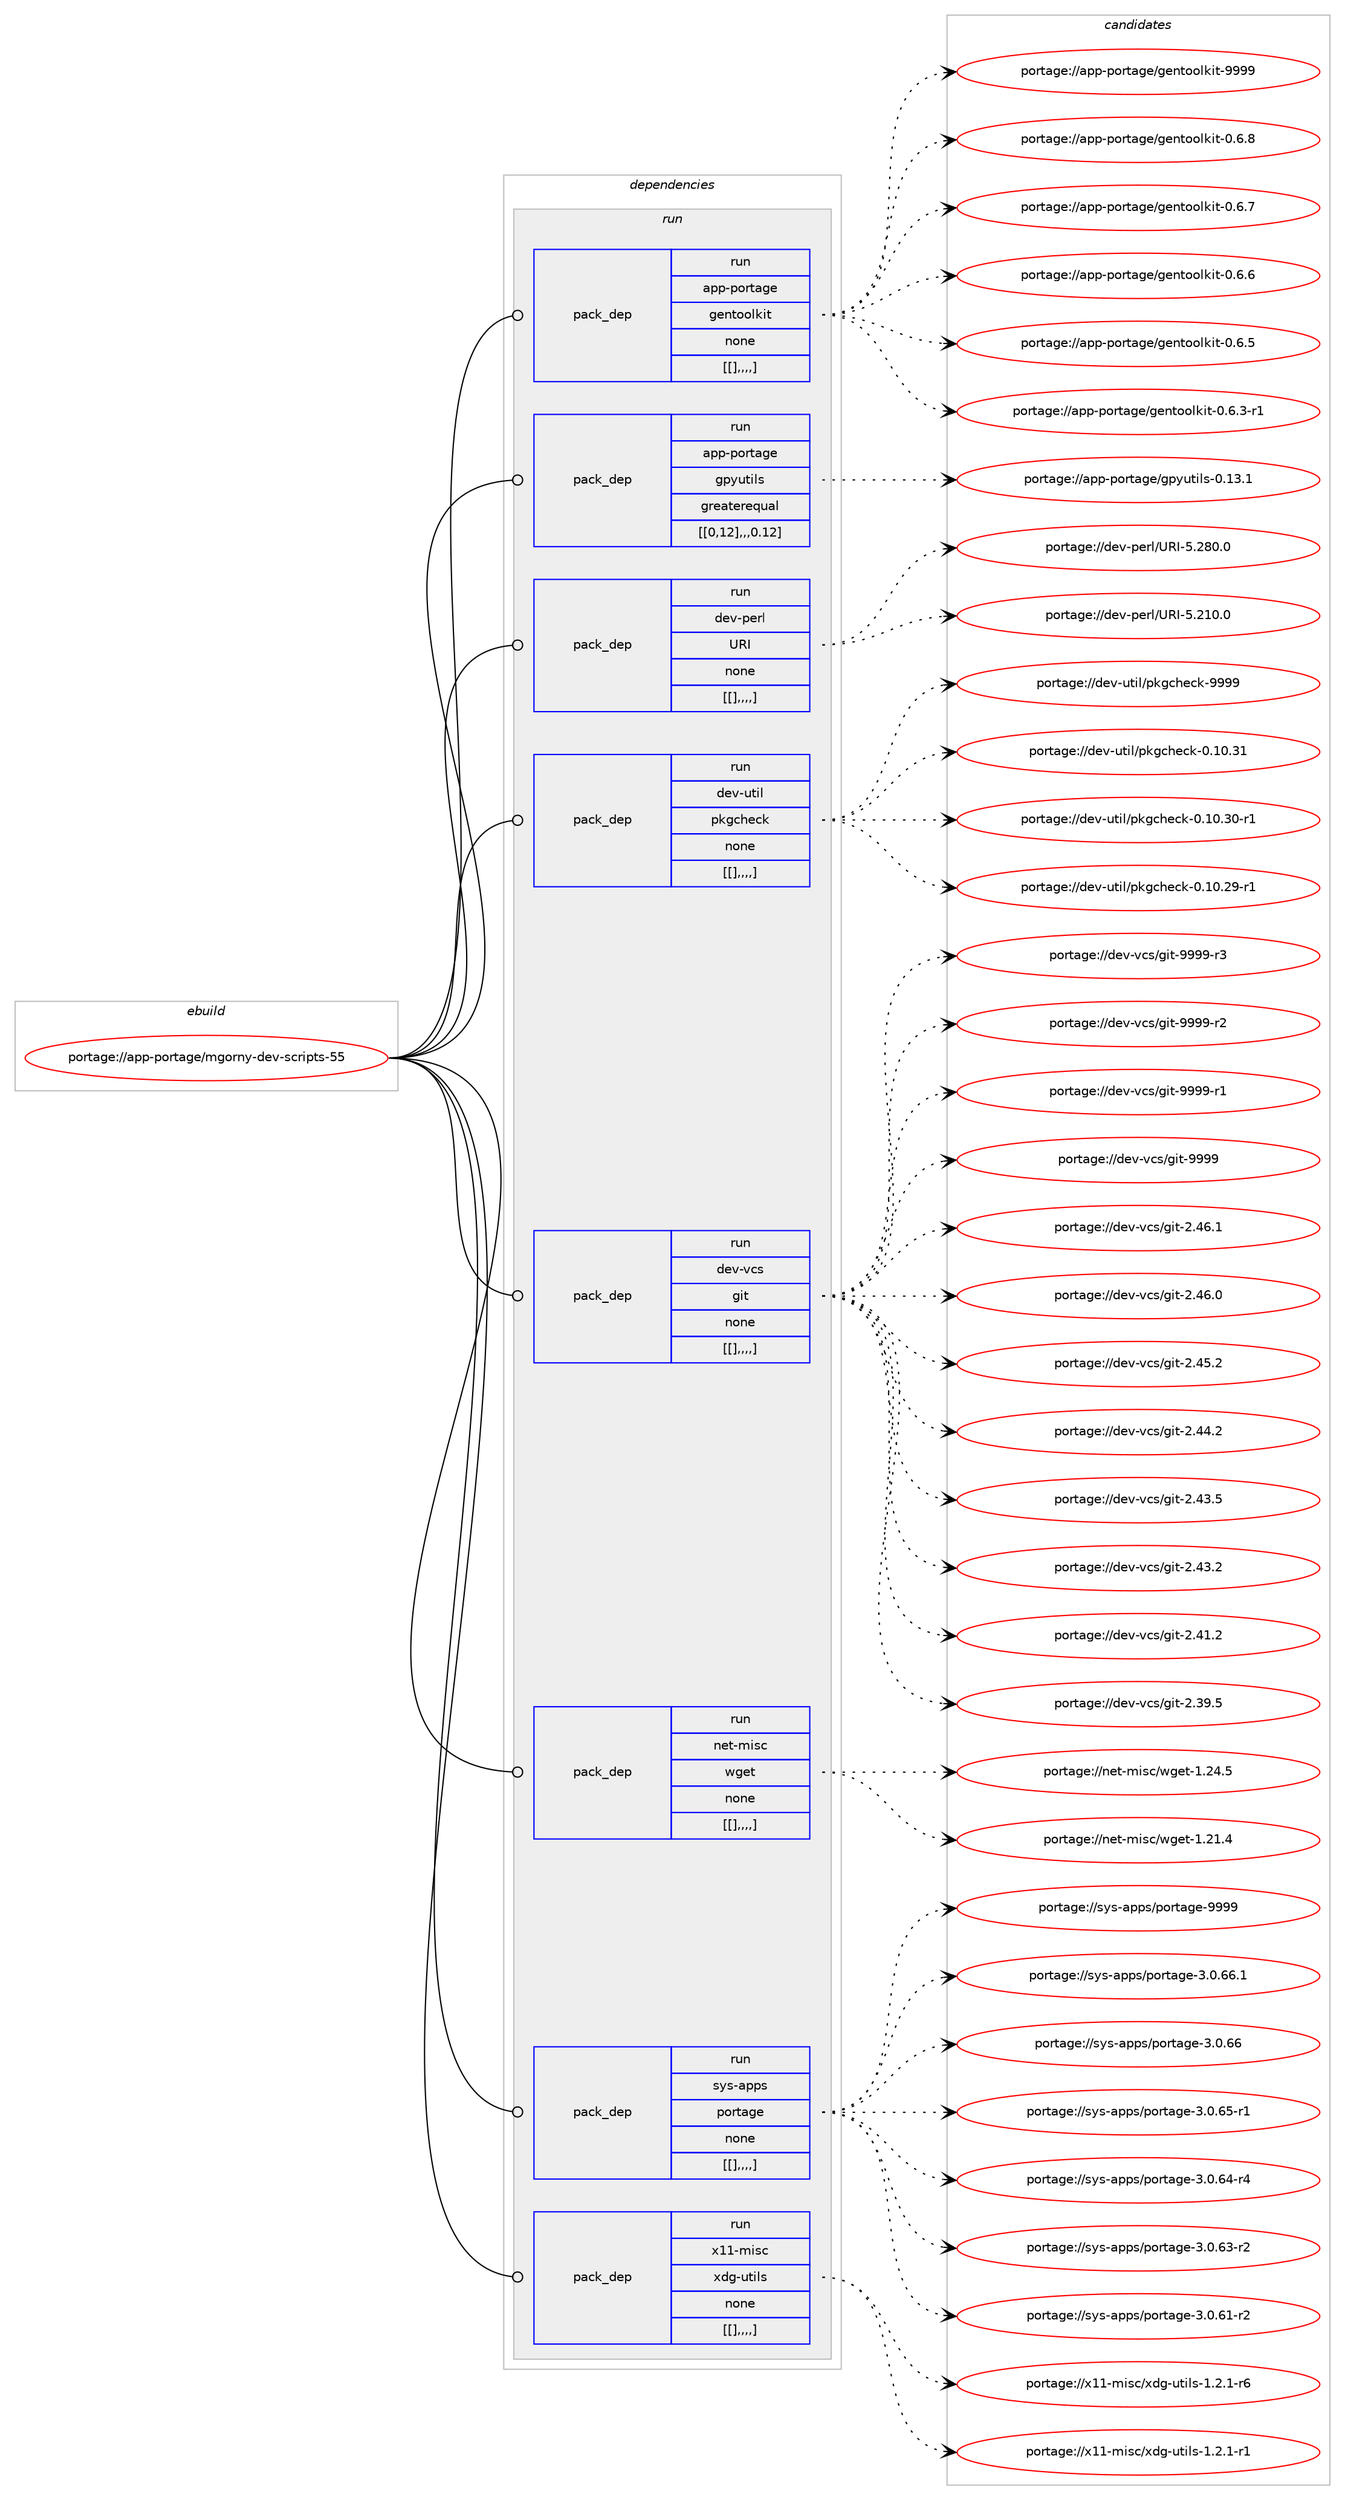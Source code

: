 digraph prolog {

# *************
# Graph options
# *************

newrank=true;
concentrate=true;
compound=true;
graph [rankdir=LR,fontname=Helvetica,fontsize=10,ranksep=1.5];#, ranksep=2.5, nodesep=0.2];
edge  [arrowhead=vee];
node  [fontname=Helvetica,fontsize=10];

# **********
# The ebuild
# **********

subgraph cluster_leftcol {
color=gray;
label=<<i>ebuild</i>>;
id [label="portage://app-portage/mgorny-dev-scripts-55", color=red, width=4, href="../app-portage/mgorny-dev-scripts-55.svg"];
}

# ****************
# The dependencies
# ****************

subgraph cluster_midcol {
color=gray;
label=<<i>dependencies</i>>;
subgraph cluster_compile {
fillcolor="#eeeeee";
style=filled;
label=<<i>compile</i>>;
}
subgraph cluster_compileandrun {
fillcolor="#eeeeee";
style=filled;
label=<<i>compile and run</i>>;
}
subgraph cluster_run {
fillcolor="#eeeeee";
style=filled;
label=<<i>run</i>>;
subgraph pack36551 {
dependency51488 [label=<<TABLE BORDER="0" CELLBORDER="1" CELLSPACING="0" CELLPADDING="4" WIDTH="220"><TR><TD ROWSPAN="6" CELLPADDING="30">pack_dep</TD></TR><TR><TD WIDTH="110">run</TD></TR><TR><TD>app-portage</TD></TR><TR><TD>gentoolkit</TD></TR><TR><TD>none</TD></TR><TR><TD>[[],,,,]</TD></TR></TABLE>>, shape=none, color=blue];
}
id:e -> dependency51488:w [weight=20,style="solid",arrowhead="odot"];
subgraph pack36552 {
dependency51489 [label=<<TABLE BORDER="0" CELLBORDER="1" CELLSPACING="0" CELLPADDING="4" WIDTH="220"><TR><TD ROWSPAN="6" CELLPADDING="30">pack_dep</TD></TR><TR><TD WIDTH="110">run</TD></TR><TR><TD>app-portage</TD></TR><TR><TD>gpyutils</TD></TR><TR><TD>greaterequal</TD></TR><TR><TD>[[0,12],,,0.12]</TD></TR></TABLE>>, shape=none, color=blue];
}
id:e -> dependency51489:w [weight=20,style="solid",arrowhead="odot"];
subgraph pack36553 {
dependency51490 [label=<<TABLE BORDER="0" CELLBORDER="1" CELLSPACING="0" CELLPADDING="4" WIDTH="220"><TR><TD ROWSPAN="6" CELLPADDING="30">pack_dep</TD></TR><TR><TD WIDTH="110">run</TD></TR><TR><TD>dev-perl</TD></TR><TR><TD>URI</TD></TR><TR><TD>none</TD></TR><TR><TD>[[],,,,]</TD></TR></TABLE>>, shape=none, color=blue];
}
id:e -> dependency51490:w [weight=20,style="solid",arrowhead="odot"];
subgraph pack36554 {
dependency51491 [label=<<TABLE BORDER="0" CELLBORDER="1" CELLSPACING="0" CELLPADDING="4" WIDTH="220"><TR><TD ROWSPAN="6" CELLPADDING="30">pack_dep</TD></TR><TR><TD WIDTH="110">run</TD></TR><TR><TD>dev-util</TD></TR><TR><TD>pkgcheck</TD></TR><TR><TD>none</TD></TR><TR><TD>[[],,,,]</TD></TR></TABLE>>, shape=none, color=blue];
}
id:e -> dependency51491:w [weight=20,style="solid",arrowhead="odot"];
subgraph pack36555 {
dependency51492 [label=<<TABLE BORDER="0" CELLBORDER="1" CELLSPACING="0" CELLPADDING="4" WIDTH="220"><TR><TD ROWSPAN="6" CELLPADDING="30">pack_dep</TD></TR><TR><TD WIDTH="110">run</TD></TR><TR><TD>dev-vcs</TD></TR><TR><TD>git</TD></TR><TR><TD>none</TD></TR><TR><TD>[[],,,,]</TD></TR></TABLE>>, shape=none, color=blue];
}
id:e -> dependency51492:w [weight=20,style="solid",arrowhead="odot"];
subgraph pack36556 {
dependency51493 [label=<<TABLE BORDER="0" CELLBORDER="1" CELLSPACING="0" CELLPADDING="4" WIDTH="220"><TR><TD ROWSPAN="6" CELLPADDING="30">pack_dep</TD></TR><TR><TD WIDTH="110">run</TD></TR><TR><TD>net-misc</TD></TR><TR><TD>wget</TD></TR><TR><TD>none</TD></TR><TR><TD>[[],,,,]</TD></TR></TABLE>>, shape=none, color=blue];
}
id:e -> dependency51493:w [weight=20,style="solid",arrowhead="odot"];
subgraph pack36557 {
dependency51494 [label=<<TABLE BORDER="0" CELLBORDER="1" CELLSPACING="0" CELLPADDING="4" WIDTH="220"><TR><TD ROWSPAN="6" CELLPADDING="30">pack_dep</TD></TR><TR><TD WIDTH="110">run</TD></TR><TR><TD>sys-apps</TD></TR><TR><TD>portage</TD></TR><TR><TD>none</TD></TR><TR><TD>[[],,,,]</TD></TR></TABLE>>, shape=none, color=blue];
}
id:e -> dependency51494:w [weight=20,style="solid",arrowhead="odot"];
subgraph pack36558 {
dependency51495 [label=<<TABLE BORDER="0" CELLBORDER="1" CELLSPACING="0" CELLPADDING="4" WIDTH="220"><TR><TD ROWSPAN="6" CELLPADDING="30">pack_dep</TD></TR><TR><TD WIDTH="110">run</TD></TR><TR><TD>x11-misc</TD></TR><TR><TD>xdg-utils</TD></TR><TR><TD>none</TD></TR><TR><TD>[[],,,,]</TD></TR></TABLE>>, shape=none, color=blue];
}
id:e -> dependency51495:w [weight=20,style="solid",arrowhead="odot"];
}
}

# **************
# The candidates
# **************

subgraph cluster_choices {
rank=same;
color=gray;
label=<<i>candidates</i>>;

subgraph choice36551 {
color=black;
nodesep=1;
choice971121124511211111411697103101471031011101161111111081071051164557575757 [label="portage://app-portage/gentoolkit-9999", color=red, width=4,href="../app-portage/gentoolkit-9999.svg"];
choice97112112451121111141169710310147103101110116111111108107105116454846544656 [label="portage://app-portage/gentoolkit-0.6.8", color=red, width=4,href="../app-portage/gentoolkit-0.6.8.svg"];
choice97112112451121111141169710310147103101110116111111108107105116454846544655 [label="portage://app-portage/gentoolkit-0.6.7", color=red, width=4,href="../app-portage/gentoolkit-0.6.7.svg"];
choice97112112451121111141169710310147103101110116111111108107105116454846544654 [label="portage://app-portage/gentoolkit-0.6.6", color=red, width=4,href="../app-portage/gentoolkit-0.6.6.svg"];
choice97112112451121111141169710310147103101110116111111108107105116454846544653 [label="portage://app-portage/gentoolkit-0.6.5", color=red, width=4,href="../app-portage/gentoolkit-0.6.5.svg"];
choice971121124511211111411697103101471031011101161111111081071051164548465446514511449 [label="portage://app-portage/gentoolkit-0.6.3-r1", color=red, width=4,href="../app-portage/gentoolkit-0.6.3-r1.svg"];
dependency51488:e -> choice971121124511211111411697103101471031011101161111111081071051164557575757:w [style=dotted,weight="100"];
dependency51488:e -> choice97112112451121111141169710310147103101110116111111108107105116454846544656:w [style=dotted,weight="100"];
dependency51488:e -> choice97112112451121111141169710310147103101110116111111108107105116454846544655:w [style=dotted,weight="100"];
dependency51488:e -> choice97112112451121111141169710310147103101110116111111108107105116454846544654:w [style=dotted,weight="100"];
dependency51488:e -> choice97112112451121111141169710310147103101110116111111108107105116454846544653:w [style=dotted,weight="100"];
dependency51488:e -> choice971121124511211111411697103101471031011101161111111081071051164548465446514511449:w [style=dotted,weight="100"];
}
subgraph choice36552 {
color=black;
nodesep=1;
choice9711211245112111114116971031014710311212111711610510811545484649514649 [label="portage://app-portage/gpyutils-0.13.1", color=red, width=4,href="../app-portage/gpyutils-0.13.1.svg"];
dependency51489:e -> choice9711211245112111114116971031014710311212111711610510811545484649514649:w [style=dotted,weight="100"];
}
subgraph choice36553 {
color=black;
nodesep=1;
choice10010111845112101114108478582734553465056484648 [label="portage://dev-perl/URI-5.280.0", color=red, width=4,href="../dev-perl/URI-5.280.0.svg"];
choice10010111845112101114108478582734553465049484648 [label="portage://dev-perl/URI-5.210.0", color=red, width=4,href="../dev-perl/URI-5.210.0.svg"];
dependency51490:e -> choice10010111845112101114108478582734553465056484648:w [style=dotted,weight="100"];
dependency51490:e -> choice10010111845112101114108478582734553465049484648:w [style=dotted,weight="100"];
}
subgraph choice36554 {
color=black;
nodesep=1;
choice100101118451171161051084711210710399104101991074557575757 [label="portage://dev-util/pkgcheck-9999", color=red, width=4,href="../dev-util/pkgcheck-9999.svg"];
choice100101118451171161051084711210710399104101991074548464948465149 [label="portage://dev-util/pkgcheck-0.10.31", color=red, width=4,href="../dev-util/pkgcheck-0.10.31.svg"];
choice1001011184511711610510847112107103991041019910745484649484651484511449 [label="portage://dev-util/pkgcheck-0.10.30-r1", color=red, width=4,href="../dev-util/pkgcheck-0.10.30-r1.svg"];
choice1001011184511711610510847112107103991041019910745484649484650574511449 [label="portage://dev-util/pkgcheck-0.10.29-r1", color=red, width=4,href="../dev-util/pkgcheck-0.10.29-r1.svg"];
dependency51491:e -> choice100101118451171161051084711210710399104101991074557575757:w [style=dotted,weight="100"];
dependency51491:e -> choice100101118451171161051084711210710399104101991074548464948465149:w [style=dotted,weight="100"];
dependency51491:e -> choice1001011184511711610510847112107103991041019910745484649484651484511449:w [style=dotted,weight="100"];
dependency51491:e -> choice1001011184511711610510847112107103991041019910745484649484650574511449:w [style=dotted,weight="100"];
}
subgraph choice36555 {
color=black;
nodesep=1;
choice10010111845118991154710310511645575757574511451 [label="portage://dev-vcs/git-9999-r3", color=red, width=4,href="../dev-vcs/git-9999-r3.svg"];
choice10010111845118991154710310511645575757574511450 [label="portage://dev-vcs/git-9999-r2", color=red, width=4,href="../dev-vcs/git-9999-r2.svg"];
choice10010111845118991154710310511645575757574511449 [label="portage://dev-vcs/git-9999-r1", color=red, width=4,href="../dev-vcs/git-9999-r1.svg"];
choice1001011184511899115471031051164557575757 [label="portage://dev-vcs/git-9999", color=red, width=4,href="../dev-vcs/git-9999.svg"];
choice10010111845118991154710310511645504652544649 [label="portage://dev-vcs/git-2.46.1", color=red, width=4,href="../dev-vcs/git-2.46.1.svg"];
choice10010111845118991154710310511645504652544648 [label="portage://dev-vcs/git-2.46.0", color=red, width=4,href="../dev-vcs/git-2.46.0.svg"];
choice10010111845118991154710310511645504652534650 [label="portage://dev-vcs/git-2.45.2", color=red, width=4,href="../dev-vcs/git-2.45.2.svg"];
choice10010111845118991154710310511645504652524650 [label="portage://dev-vcs/git-2.44.2", color=red, width=4,href="../dev-vcs/git-2.44.2.svg"];
choice10010111845118991154710310511645504652514653 [label="portage://dev-vcs/git-2.43.5", color=red, width=4,href="../dev-vcs/git-2.43.5.svg"];
choice10010111845118991154710310511645504652514650 [label="portage://dev-vcs/git-2.43.2", color=red, width=4,href="../dev-vcs/git-2.43.2.svg"];
choice10010111845118991154710310511645504652494650 [label="portage://dev-vcs/git-2.41.2", color=red, width=4,href="../dev-vcs/git-2.41.2.svg"];
choice10010111845118991154710310511645504651574653 [label="portage://dev-vcs/git-2.39.5", color=red, width=4,href="../dev-vcs/git-2.39.5.svg"];
dependency51492:e -> choice10010111845118991154710310511645575757574511451:w [style=dotted,weight="100"];
dependency51492:e -> choice10010111845118991154710310511645575757574511450:w [style=dotted,weight="100"];
dependency51492:e -> choice10010111845118991154710310511645575757574511449:w [style=dotted,weight="100"];
dependency51492:e -> choice1001011184511899115471031051164557575757:w [style=dotted,weight="100"];
dependency51492:e -> choice10010111845118991154710310511645504652544649:w [style=dotted,weight="100"];
dependency51492:e -> choice10010111845118991154710310511645504652544648:w [style=dotted,weight="100"];
dependency51492:e -> choice10010111845118991154710310511645504652534650:w [style=dotted,weight="100"];
dependency51492:e -> choice10010111845118991154710310511645504652524650:w [style=dotted,weight="100"];
dependency51492:e -> choice10010111845118991154710310511645504652514653:w [style=dotted,weight="100"];
dependency51492:e -> choice10010111845118991154710310511645504652514650:w [style=dotted,weight="100"];
dependency51492:e -> choice10010111845118991154710310511645504652494650:w [style=dotted,weight="100"];
dependency51492:e -> choice10010111845118991154710310511645504651574653:w [style=dotted,weight="100"];
}
subgraph choice36556 {
color=black;
nodesep=1;
choice11010111645109105115994711910310111645494650524653 [label="portage://net-misc/wget-1.24.5", color=red, width=4,href="../net-misc/wget-1.24.5.svg"];
choice11010111645109105115994711910310111645494650494652 [label="portage://net-misc/wget-1.21.4", color=red, width=4,href="../net-misc/wget-1.21.4.svg"];
dependency51493:e -> choice11010111645109105115994711910310111645494650524653:w [style=dotted,weight="100"];
dependency51493:e -> choice11010111645109105115994711910310111645494650494652:w [style=dotted,weight="100"];
}
subgraph choice36557 {
color=black;
nodesep=1;
choice115121115459711211211547112111114116971031014557575757 [label="portage://sys-apps/portage-9999", color=red, width=4,href="../sys-apps/portage-9999.svg"];
choice11512111545971121121154711211111411697103101455146484654544649 [label="portage://sys-apps/portage-3.0.66.1", color=red, width=4,href="../sys-apps/portage-3.0.66.1.svg"];
choice1151211154597112112115471121111141169710310145514648465454 [label="portage://sys-apps/portage-3.0.66", color=red, width=4,href="../sys-apps/portage-3.0.66.svg"];
choice11512111545971121121154711211111411697103101455146484654534511449 [label="portage://sys-apps/portage-3.0.65-r1", color=red, width=4,href="../sys-apps/portage-3.0.65-r1.svg"];
choice11512111545971121121154711211111411697103101455146484654524511452 [label="portage://sys-apps/portage-3.0.64-r4", color=red, width=4,href="../sys-apps/portage-3.0.64-r4.svg"];
choice11512111545971121121154711211111411697103101455146484654514511450 [label="portage://sys-apps/portage-3.0.63-r2", color=red, width=4,href="../sys-apps/portage-3.0.63-r2.svg"];
choice11512111545971121121154711211111411697103101455146484654494511450 [label="portage://sys-apps/portage-3.0.61-r2", color=red, width=4,href="../sys-apps/portage-3.0.61-r2.svg"];
dependency51494:e -> choice115121115459711211211547112111114116971031014557575757:w [style=dotted,weight="100"];
dependency51494:e -> choice11512111545971121121154711211111411697103101455146484654544649:w [style=dotted,weight="100"];
dependency51494:e -> choice1151211154597112112115471121111141169710310145514648465454:w [style=dotted,weight="100"];
dependency51494:e -> choice11512111545971121121154711211111411697103101455146484654534511449:w [style=dotted,weight="100"];
dependency51494:e -> choice11512111545971121121154711211111411697103101455146484654524511452:w [style=dotted,weight="100"];
dependency51494:e -> choice11512111545971121121154711211111411697103101455146484654514511450:w [style=dotted,weight="100"];
dependency51494:e -> choice11512111545971121121154711211111411697103101455146484654494511450:w [style=dotted,weight="100"];
}
subgraph choice36558 {
color=black;
nodesep=1;
choice1204949451091051159947120100103451171161051081154549465046494511454 [label="portage://x11-misc/xdg-utils-1.2.1-r6", color=red, width=4,href="../x11-misc/xdg-utils-1.2.1-r6.svg"];
choice1204949451091051159947120100103451171161051081154549465046494511449 [label="portage://x11-misc/xdg-utils-1.2.1-r1", color=red, width=4,href="../x11-misc/xdg-utils-1.2.1-r1.svg"];
dependency51495:e -> choice1204949451091051159947120100103451171161051081154549465046494511454:w [style=dotted,weight="100"];
dependency51495:e -> choice1204949451091051159947120100103451171161051081154549465046494511449:w [style=dotted,weight="100"];
}
}

}
